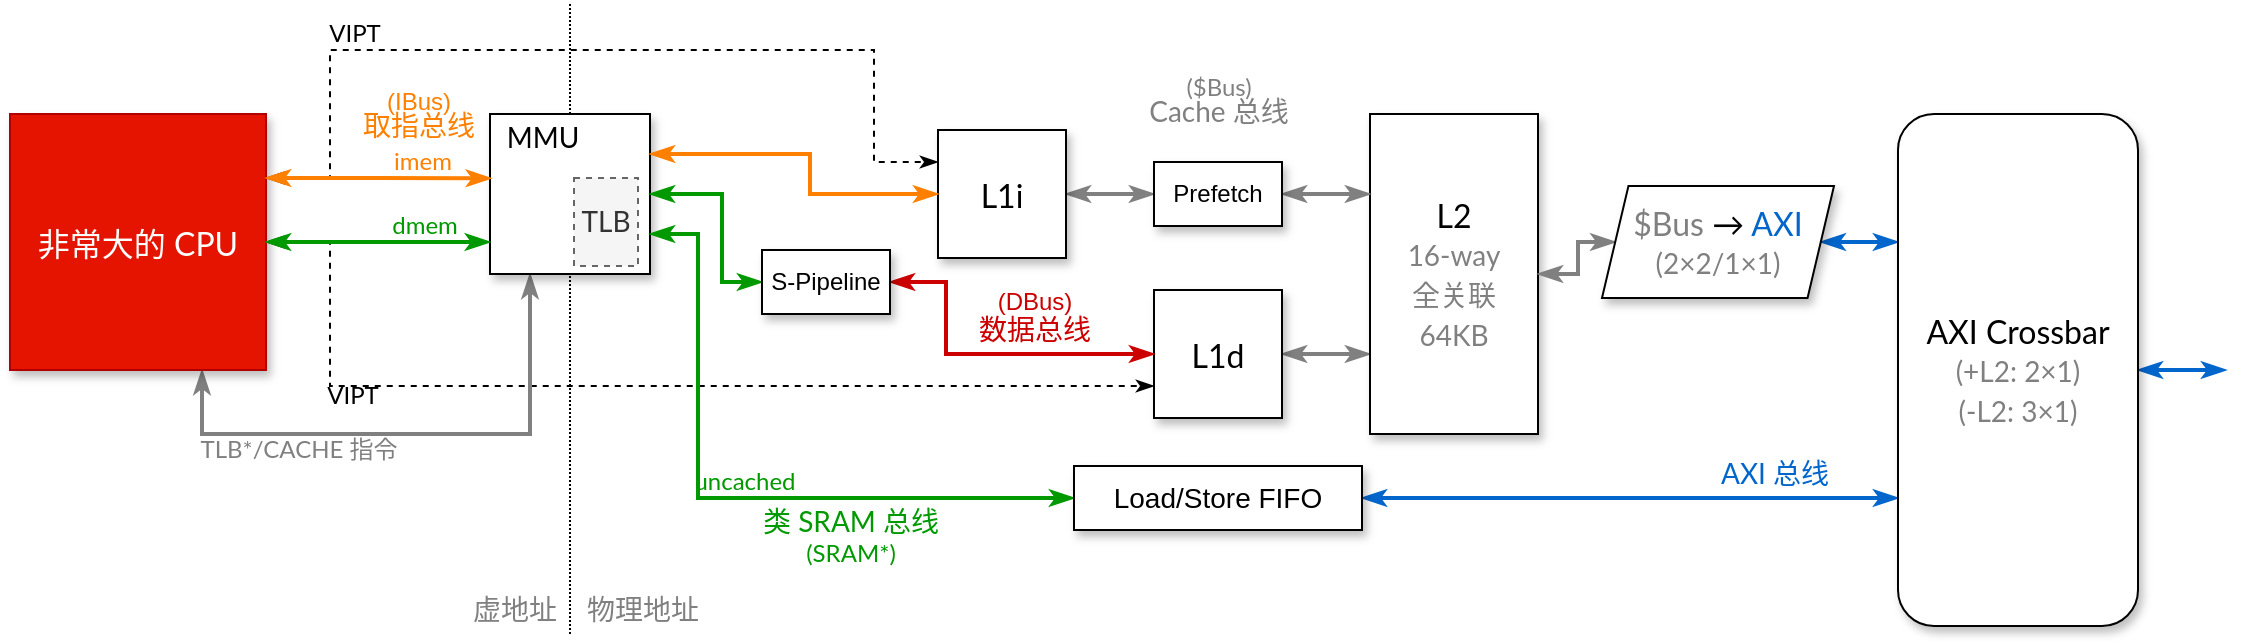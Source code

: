 <mxfile version="13.1.3">
    <diagram id="KAqjz7zcjYPBLz1x9ajG" name="Page-1">
        <mxGraphModel dx="841" dy="639" grid="1" gridSize="4" guides="1" tooltips="1" connect="1" arrows="1" fold="1" page="1" pageScale="1" pageWidth="850" pageHeight="1100" math="0" shadow="0">
            <root>
                <mxCell id="0"/>
                <mxCell id="1" parent="0"/>
                <mxCell id="pgW4turYCSJJqPB_iv1n-37" value="" style="endArrow=none;html=1;strokeWidth=1;fontFamily=Lato;fontSize=12;fontColor=#CC0000;dashed=1;dashPattern=1 1;" parent="1" edge="1">
                    <mxGeometry width="50" height="50" relative="1" as="geometry">
                        <mxPoint x="440" y="612" as="sourcePoint"/>
                        <mxPoint x="440" y="296" as="targetPoint"/>
                    </mxGeometry>
                </mxCell>
                <mxCell id="pgW4turYCSJJqPB_iv1n-16" style="edgeStyle=orthogonalEdgeStyle;rounded=0;orthogonalLoop=1;jettySize=auto;html=1;exitX=1;exitY=0.25;exitDx=0;exitDy=0;entryX=0;entryY=0.25;entryDx=0;entryDy=0;startArrow=classicThin;startFill=1;endArrow=classicThin;endFill=1;fontFamily=Lato;fontSize=12;fontColor=#000000;dashed=1;strokeColor=#000000;" parent="1" source="pgW4turYCSJJqPB_iv1n-1" target="pgW4turYCSJJqPB_iv1n-10" edge="1">
                    <mxGeometry relative="1" as="geometry">
                        <Array as="points">
                            <mxPoint x="320" y="384"/>
                            <mxPoint x="320" y="320"/>
                            <mxPoint x="592" y="320"/>
                            <mxPoint x="592" y="376"/>
                        </Array>
                    </mxGeometry>
                </mxCell>
                <mxCell id="pgW4turYCSJJqPB_iv1n-17" value="VIPT" style="edgeLabel;html=1;align=center;verticalAlign=middle;resizable=0;points=[];fontSize=12;fontFamily=Lato;labelBackgroundColor=none;fontColor=#000000;" parent="pgW4turYCSJJqPB_iv1n-16" vertex="1" connectable="0">
                    <mxGeometry x="-0.079" y="2" relative="1" as="geometry">
                        <mxPoint x="-102.0" y="-6" as="offset"/>
                    </mxGeometry>
                </mxCell>
                <mxCell id="pgW4turYCSJJqPB_iv1n-18" style="edgeStyle=orthogonalEdgeStyle;rounded=0;orthogonalLoop=1;jettySize=auto;html=1;exitX=1;exitY=0.5;exitDx=0;exitDy=0;entryX=0;entryY=0.75;entryDx=0;entryDy=0;dashed=1;startArrow=classicThin;startFill=1;endArrow=classicThin;endFill=1;fontFamily=Lato;fontSize=12;fontColor=#000000;strokeColor=#000000;" parent="1" source="pgW4turYCSJJqPB_iv1n-1" target="pgW4turYCSJJqPB_iv1n-11" edge="1">
                    <mxGeometry relative="1" as="geometry">
                        <Array as="points">
                            <mxPoint x="320" y="416"/>
                            <mxPoint x="320" y="488"/>
                        </Array>
                    </mxGeometry>
                </mxCell>
                <mxCell id="pgW4turYCSJJqPB_iv1n-20" value="VIPT" style="edgeLabel;html=1;align=center;verticalAlign=middle;resizable=0;points=[];fontSize=12;fontFamily=Lato;labelBackgroundColor=none;fontColor=#000000;" parent="pgW4turYCSJJqPB_iv1n-18" vertex="1" connectable="0">
                    <mxGeometry x="-0.571" relative="1" as="geometry">
                        <mxPoint x="4.0" y="5.0" as="offset"/>
                    </mxGeometry>
                </mxCell>
                <mxCell id="pgW4turYCSJJqPB_iv1n-42" style="edgeStyle=orthogonalEdgeStyle;rounded=0;orthogonalLoop=1;jettySize=auto;html=1;exitX=0.75;exitY=1;exitDx=0;exitDy=0;entryX=0.25;entryY=1;entryDx=0;entryDy=0;startArrow=classicThin;startFill=1;endArrow=classicThin;endFill=1;strokeWidth=2;fontFamily=Lato;fontSize=12;fontColor=#009900;strokeColor=#808080;" parent="1" source="pgW4turYCSJJqPB_iv1n-1" target="pgW4turYCSJJqPB_iv1n-2" edge="1">
                    <mxGeometry relative="1" as="geometry">
                        <Array as="points">
                            <mxPoint x="256" y="512"/>
                            <mxPoint x="420" y="512"/>
                        </Array>
                    </mxGeometry>
                </mxCell>
                <mxCell id="pgW4turYCSJJqPB_iv1n-43" value="TLB*/CACHE 指令" style="edgeLabel;html=1;align=center;verticalAlign=middle;resizable=0;points=[];fontSize=12;fontFamily=Lato;labelBackgroundColor=none;fontColor=#808080;" parent="pgW4turYCSJJqPB_iv1n-42" vertex="1" connectable="0">
                    <mxGeometry x="0.184" y="-2" relative="1" as="geometry">
                        <mxPoint x="-83.6" y="6" as="offset"/>
                    </mxGeometry>
                </mxCell>
                <mxCell id="pgW4turYCSJJqPB_iv1n-1" value="非常大的 CPU" style="rounded=0;whiteSpace=wrap;html=1;fontSize=16;fontFamily=Lato;shadow=1;fillColor=#e51400;strokeColor=#B20000;fontColor=#ffffff;" parent="1" vertex="1">
                    <mxGeometry x="160" y="352" width="128" height="128" as="geometry"/>
                </mxCell>
                <mxCell id="pgW4turYCSJJqPB_iv1n-2" value="" style="whiteSpace=wrap;html=1;aspect=fixed;fontFamily=Lato;fontSize=16;shadow=1;" parent="1" vertex="1">
                    <mxGeometry x="400" y="352" width="80" height="80" as="geometry"/>
                </mxCell>
                <mxCell id="pgW4turYCSJJqPB_iv1n-7" value="类 SRAM 总线" style="text;html=1;align=center;verticalAlign=middle;resizable=0;points=[];autosize=1;fontSize=14;fontFamily=Lato;labelBackgroundColor=none;fontColor=#009900;" parent="1" vertex="1">
                    <mxGeometry x="528" y="544" width="104" height="24" as="geometry"/>
                </mxCell>
                <mxCell id="pgW4turYCSJJqPB_iv1n-25" style="edgeStyle=orthogonalEdgeStyle;rounded=0;orthogonalLoop=1;jettySize=auto;html=1;exitX=1;exitY=0.5;exitDx=0;exitDy=0;entryX=0;entryY=0.5;entryDx=0;entryDy=0;startArrow=classicThin;startFill=1;endArrow=classicThin;endFill=1;strokeWidth=2;fontFamily=Lato;fontSize=12;fontColor=none;strokeColor=#808080;" parent="1" source="pgW4turYCSJJqPB_iv1n-10" target="10" edge="1">
                    <mxGeometry relative="1" as="geometry"/>
                </mxCell>
                <mxCell id="pgW4turYCSJJqPB_iv1n-10" value="L1i" style="rounded=0;whiteSpace=wrap;html=1;labelBackgroundColor=none;fontFamily=Lato;fontSize=16;fontColor=#000000;shadow=1;" parent="1" vertex="1">
                    <mxGeometry x="624" y="360" width="64" height="64" as="geometry"/>
                </mxCell>
                <mxCell id="pgW4turYCSJJqPB_iv1n-26" style="edgeStyle=orthogonalEdgeStyle;rounded=0;orthogonalLoop=1;jettySize=auto;html=1;exitX=1;exitY=0.5;exitDx=0;exitDy=0;entryX=0;entryY=0.75;entryDx=0;entryDy=0;startArrow=classicThin;startFill=1;endArrow=classicThin;endFill=1;strokeWidth=2;fontFamily=Lato;fontSize=12;fontColor=none;strokeColor=#808080;" parent="1" source="pgW4turYCSJJqPB_iv1n-11" target="pgW4turYCSJJqPB_iv1n-24" edge="1">
                    <mxGeometry relative="1" as="geometry"/>
                </mxCell>
                <mxCell id="pgW4turYCSJJqPB_iv1n-11" value="L1d" style="rounded=0;whiteSpace=wrap;html=1;labelBackgroundColor=none;fontFamily=Lato;fontSize=16;fontColor=#000000;shadow=1;" parent="1" vertex="1">
                    <mxGeometry x="732" y="440" width="64" height="64" as="geometry"/>
                </mxCell>
                <mxCell id="pgW4turYCSJJqPB_iv1n-32" style="edgeStyle=orthogonalEdgeStyle;rounded=0;orthogonalLoop=1;jettySize=auto;html=1;exitX=1;exitY=0.5;exitDx=0;exitDy=0;entryX=0;entryY=0.75;entryDx=0;entryDy=0;startArrow=classicThin;startFill=1;endArrow=classicThin;endFill=1;strokeWidth=2;fontFamily=Lato;fontSize=16;fontColor=#000000;strokeColor=#0066CC;" parent="1" source="14" target="pgW4turYCSJJqPB_iv1n-31" edge="1">
                    <mxGeometry relative="1" as="geometry"/>
                </mxCell>
                <mxCell id="pgW4turYCSJJqPB_iv1n-12" style="edgeStyle=orthogonalEdgeStyle;rounded=0;orthogonalLoop=1;jettySize=auto;html=1;exitX=1;exitY=0.25;exitDx=0;exitDy=0;entryX=0;entryY=0.5;entryDx=0;entryDy=0;startArrow=classicThin;startFill=1;endArrow=classicThin;endFill=1;fontFamily=Lato;fontSize=12;fontColor=#000000;strokeColor=#FF8000;strokeWidth=2;" parent="1" source="pgW4turYCSJJqPB_iv1n-2" target="pgW4turYCSJJqPB_iv1n-10" edge="1">
                    <mxGeometry relative="1" as="geometry">
                        <Array as="points">
                            <mxPoint x="560" y="372"/>
                            <mxPoint x="560" y="392"/>
                        </Array>
                    </mxGeometry>
                </mxCell>
                <mxCell id="pgW4turYCSJJqPB_iv1n-13" style="edgeStyle=orthogonalEdgeStyle;rounded=0;orthogonalLoop=1;jettySize=auto;html=1;exitX=1;exitY=0.5;exitDx=0;exitDy=0;entryX=0;entryY=0.5;entryDx=0;entryDy=0;startArrow=classicThin;startFill=1;endArrow=classicThin;endFill=1;fontFamily=Lato;fontSize=12;fontColor=#000000;strokeColor=#009900;strokeWidth=2;" parent="1" source="pgW4turYCSJJqPB_iv1n-2" target="8" edge="1">
                    <mxGeometry relative="1" as="geometry">
                        <Array as="points">
                            <mxPoint x="516" y="392"/>
                            <mxPoint x="516" y="436"/>
                        </Array>
                    </mxGeometry>
                </mxCell>
                <mxCell id="pgW4turYCSJJqPB_iv1n-15" style="edgeStyle=orthogonalEdgeStyle;rounded=0;orthogonalLoop=1;jettySize=auto;html=1;exitX=1;exitY=0.75;exitDx=0;exitDy=0;entryX=0;entryY=0.5;entryDx=0;entryDy=0;startArrow=classicThin;startFill=1;endArrow=classicThin;endFill=1;fontFamily=Lato;fontSize=12;fontColor=#000000;strokeColor=#009900;strokeWidth=2;" parent="1" source="pgW4turYCSJJqPB_iv1n-2" target="14" edge="1">
                    <mxGeometry relative="1" as="geometry">
                        <Array as="points">
                            <mxPoint x="504" y="412"/>
                            <mxPoint x="504" y="544"/>
                            <mxPoint x="664" y="544"/>
                        </Array>
                    </mxGeometry>
                </mxCell>
                <mxCell id="pgW4turYCSJJqPB_iv1n-35" value="uncached" style="edgeLabel;html=1;align=center;verticalAlign=middle;resizable=0;points=[];fontSize=12;fontFamily=Lato;fontColor=#009900;labelBackgroundColor=none;" parent="pgW4turYCSJJqPB_iv1n-15" vertex="1" connectable="0">
                    <mxGeometry x="0.587" relative="1" as="geometry">
                        <mxPoint x="-94" y="-8" as="offset"/>
                    </mxGeometry>
                </mxCell>
                <mxCell id="pgW4turYCSJJqPB_iv1n-4" style="edgeStyle=orthogonalEdgeStyle;rounded=0;orthogonalLoop=1;jettySize=auto;html=1;exitX=1;exitY=0.25;exitDx=0;exitDy=0;entryX=0.005;entryY=0.402;entryDx=0;entryDy=0;entryPerimeter=0;fontFamily=Lato;fontSize=16;endArrow=classicThin;endFill=1;startArrow=classicThin;startFill=1;strokeColor=#FF8000;strokeWidth=2;" parent="1" source="pgW4turYCSJJqPB_iv1n-1" target="pgW4turYCSJJqPB_iv1n-2" edge="1">
                    <mxGeometry relative="1" as="geometry">
                        <Array as="points">
                            <mxPoint x="344" y="384"/>
                        </Array>
                    </mxGeometry>
                </mxCell>
                <mxCell id="pgW4turYCSJJqPB_iv1n-8" value="imem" style="edgeLabel;html=1;align=center;verticalAlign=middle;resizable=0;points=[];fontSize=12;fontFamily=Lato;labelBackgroundColor=none;fontColor=#FF8000;" parent="pgW4turYCSJJqPB_iv1n-4" vertex="1" connectable="0">
                    <mxGeometry x="0.392" relative="1" as="geometry">
                        <mxPoint y="-8.06" as="offset"/>
                    </mxGeometry>
                </mxCell>
                <mxCell id="pgW4turYCSJJqPB_iv1n-5" style="edgeStyle=orthogonalEdgeStyle;rounded=0;orthogonalLoop=1;jettySize=auto;html=1;exitX=1;exitY=0.5;exitDx=0;exitDy=0;entryX=-0.001;entryY=0.8;entryDx=0;entryDy=0;endArrow=classicThin;endFill=1;fontFamily=Lato;fontSize=16;entryPerimeter=0;startArrow=classicThin;startFill=1;strokeColor=#009900;strokeWidth=2;" parent="1" source="pgW4turYCSJJqPB_iv1n-1" target="pgW4turYCSJJqPB_iv1n-2" edge="1">
                    <mxGeometry relative="1" as="geometry"/>
                </mxCell>
                <mxCell id="pgW4turYCSJJqPB_iv1n-9" value="dmem" style="edgeLabel;html=1;align=center;verticalAlign=middle;resizable=0;points=[];fontSize=12;fontFamily=Lato;labelBackgroundColor=none;fontColor=#009900;" parent="pgW4turYCSJJqPB_iv1n-5" vertex="1" connectable="0">
                    <mxGeometry x="0.405" y="1" relative="1" as="geometry">
                        <mxPoint y="-7" as="offset"/>
                    </mxGeometry>
                </mxCell>
                <mxCell id="pgW4turYCSJJqPB_iv1n-24" value="L2&lt;br&gt;&lt;font style=&quot;font-size: 14px&quot; color=&quot;#808080&quot;&gt;16-way&lt;br&gt;全关联&lt;br&gt;64KB&lt;/font&gt;" style="rounded=0;whiteSpace=wrap;html=1;labelBackgroundColor=none;fontFamily=Lato;fontSize=16;shadow=1;" parent="1" vertex="1">
                    <mxGeometry x="840" y="352" width="84" height="160" as="geometry"/>
                </mxCell>
                <mxCell id="pgW4turYCSJJqPB_iv1n-27" value="Cache 总线" style="text;html=1;align=center;verticalAlign=middle;resizable=0;points=[];autosize=1;fontSize=14;fontFamily=Lato;labelBackgroundColor=none;fontColor=#808080;" parent="1" vertex="1">
                    <mxGeometry x="722" y="339" width="84" height="24" as="geometry"/>
                </mxCell>
                <mxCell id="pgW4turYCSJJqPB_iv1n-33" style="edgeStyle=orthogonalEdgeStyle;rounded=0;orthogonalLoop=1;jettySize=auto;html=1;exitX=1;exitY=0.5;exitDx=0;exitDy=0;entryX=0;entryY=0.25;entryDx=0;entryDy=0;startArrow=classicThin;startFill=1;endArrow=classicThin;endFill=1;strokeColor=#0066CC;strokeWidth=2;fontFamily=Lato;fontSize=16;fontColor=#000000;" parent="1" source="pgW4turYCSJJqPB_iv1n-47" target="pgW4turYCSJJqPB_iv1n-31" edge="1">
                    <mxGeometry relative="1" as="geometry">
                        <mxPoint x="996.0" y="432.0" as="sourcePoint"/>
                    </mxGeometry>
                </mxCell>
                <mxCell id="pgW4turYCSJJqPB_iv1n-40" style="edgeStyle=orthogonalEdgeStyle;rounded=0;orthogonalLoop=1;jettySize=auto;html=1;exitX=1;exitY=0.5;exitDx=0;exitDy=0;startArrow=classicThin;startFill=1;endArrow=classicThin;endFill=1;strokeWidth=2;fontFamily=Lato;fontSize=12;fontColor=#000000;strokeColor=#0066CC;" parent="1" source="pgW4turYCSJJqPB_iv1n-31" edge="1">
                    <mxGeometry relative="1" as="geometry">
                        <mxPoint x="1268" y="480" as="targetPoint"/>
                    </mxGeometry>
                </mxCell>
                <mxCell id="pgW4turYCSJJqPB_iv1n-31" value="AXI Crossbar&lt;br&gt;&lt;font style=&quot;font-size: 14px&quot; color=&quot;#808080&quot;&gt;(+L2: 2×1)&lt;br&gt;(-L2: 3×1)&lt;/font&gt;" style="rounded=1;whiteSpace=wrap;html=1;labelBackgroundColor=none;strokeColor=#000000;fontFamily=Lato;fontSize=16;shadow=1;" parent="1" vertex="1">
                    <mxGeometry x="1104" y="352" width="120" height="256" as="geometry"/>
                </mxCell>
                <mxCell id="pgW4turYCSJJqPB_iv1n-34" value="AXI 总线" style="text;html=1;align=center;verticalAlign=middle;resizable=0;points=[];autosize=1;fontSize=14;fontFamily=Lato;fontColor=#0066CC;" parent="1" vertex="1">
                    <mxGeometry x="1008" y="520" width="68" height="24" as="geometry"/>
                </mxCell>
                <mxCell id="pgW4turYCSJJqPB_iv1n-38" value="虚地址" style="text;html=1;align=center;verticalAlign=middle;resizable=0;points=[];autosize=1;fontSize=14;fontFamily=Lato;fontColor=#808080;" parent="1" vertex="1">
                    <mxGeometry x="384" y="588" width="56" height="24" as="geometry"/>
                </mxCell>
                <mxCell id="pgW4turYCSJJqPB_iv1n-39" value="物理地址" style="text;html=1;align=center;verticalAlign=middle;resizable=0;points=[];autosize=1;fontSize=14;fontFamily=Lato;fontColor=#808080;" parent="1" vertex="1">
                    <mxGeometry x="440" y="588" width="72" height="24" as="geometry"/>
                </mxCell>
                <mxCell id="pgW4turYCSJJqPB_iv1n-41" value="(SRAM*)" style="text;html=1;align=center;verticalAlign=middle;resizable=0;points=[];autosize=1;fontSize=12;fontFamily=Lato;fontColor=#009900;" parent="1" vertex="1">
                    <mxGeometry x="550" y="562" width="60" height="20" as="geometry"/>
                </mxCell>
                <mxCell id="pgW4turYCSJJqPB_iv1n-44" value="TLB" style="rounded=0;whiteSpace=wrap;html=1;shadow=0;labelBackgroundColor=none;strokeColor=#666666;fontFamily=Lato;fontSize=14;fontColor=#333333;fillColor=#f5f5f5;dashed=1;" parent="1" vertex="1">
                    <mxGeometry x="442" y="384" width="32" height="44" as="geometry"/>
                </mxCell>
                <mxCell id="pgW4turYCSJJqPB_iv1n-45" value="MMU" style="text;html=1;align=center;verticalAlign=middle;resizable=0;points=[];autosize=1;fontSize=14;fontFamily=Lato;" parent="1" vertex="1">
                    <mxGeometry x="400" y="352" width="52" height="24" as="geometry"/>
                </mxCell>
                <mxCell id="pgW4turYCSJJqPB_iv1n-48" style="edgeStyle=orthogonalEdgeStyle;rounded=0;orthogonalLoop=1;jettySize=auto;html=1;exitX=0;exitY=0.5;exitDx=0;exitDy=0;entryX=1;entryY=0.5;entryDx=0;entryDy=0;startArrow=classicThin;startFill=1;endArrow=classicThin;endFill=1;strokeColor=#808080;strokeWidth=2;fontFamily=Lato;fontSize=14;fontColor=#808080;" parent="1" source="pgW4turYCSJJqPB_iv1n-47" target="pgW4turYCSJJqPB_iv1n-24" edge="1">
                    <mxGeometry relative="1" as="geometry">
                        <Array as="points">
                            <mxPoint x="944" y="416"/>
                            <mxPoint x="944" y="432"/>
                        </Array>
                    </mxGeometry>
                </mxCell>
                <mxCell id="pgW4turYCSJJqPB_iv1n-47" value="&lt;font color=&quot;#808080&quot;&gt;$Bus&lt;/font&gt; → &lt;font color=&quot;#0066cc&quot;&gt;AXI&lt;/font&gt;&lt;br&gt;&lt;font style=&quot;font-size: 14px&quot; color=&quot;#808080&quot;&gt;(2×2/1×1)&lt;/font&gt;" style="shape=parallelogram;perimeter=parallelogramPerimeter;whiteSpace=wrap;html=1;labelBackgroundColor=none;fontFamily=Lato;fontSize=16;fontColor=#000000;size=0.114;shadow=1;" parent="1" vertex="1">
                    <mxGeometry x="956" y="388" width="116" height="56" as="geometry"/>
                </mxCell>
                <mxCell id="pgW4turYCSJJqPB_iv1n-49" value="($Bus)" style="text;html=1;align=center;verticalAlign=middle;resizable=0;points=[];autosize=1;fontSize=12;fontFamily=Lato;fontColor=#808080;" parent="1" vertex="1">
                    <mxGeometry x="740" y="329" width="48" height="20" as="geometry"/>
                </mxCell>
                <mxCell id="2" value="取指总线" style="text;html=1;align=center;verticalAlign=middle;resizable=0;points=[];autosize=1;fontSize=14;fontColor=#FF8000;" parent="1" vertex="1">
                    <mxGeometry x="328" y="346" width="72" height="24" as="geometry"/>
                </mxCell>
                <mxCell id="3" value="(IBus)" style="text;html=1;align=center;verticalAlign=middle;resizable=0;points=[];autosize=1;fontSize=12;fontColor=#FF8000;" parent="1" vertex="1">
                    <mxGeometry x="340" y="336" width="48" height="20" as="geometry"/>
                </mxCell>
                <mxCell id="6" value="数据总线" style="text;html=1;align=center;verticalAlign=middle;resizable=0;points=[];autosize=1;fontSize=14;fontColor=#CC0000;" parent="1" vertex="1">
                    <mxGeometry x="636" y="448" width="72" height="24" as="geometry"/>
                </mxCell>
                <mxCell id="7" value="(DBus)" style="text;html=1;align=center;verticalAlign=middle;resizable=0;points=[];autosize=1;fontSize=12;fontColor=#CC0000;" parent="1" vertex="1">
                    <mxGeometry x="646" y="436" width="52" height="20" as="geometry"/>
                </mxCell>
                <mxCell id="9" style="edgeStyle=orthogonalEdgeStyle;rounded=0;orthogonalLoop=1;jettySize=auto;html=1;exitX=1;exitY=0.5;exitDx=0;exitDy=0;entryX=0;entryY=0.5;entryDx=0;entryDy=0;strokeColor=#CC0000;fontSize=12;fontColor=#000000;strokeWidth=2;startArrow=classicThin;startFill=1;endArrow=classicThin;endFill=1;" parent="1" source="8" target="pgW4turYCSJJqPB_iv1n-11" edge="1">
                    <mxGeometry relative="1" as="geometry">
                        <Array as="points">
                            <mxPoint x="628" y="436"/>
                            <mxPoint x="628" y="472"/>
                        </Array>
                    </mxGeometry>
                </mxCell>
                <mxCell id="8" value="S-Pipeline" style="rounded=0;whiteSpace=wrap;html=1;shadow=1;fontSize=12;fontColor=#000000;rotation=0;" parent="1" vertex="1">
                    <mxGeometry x="536" y="420" width="64" height="32" as="geometry"/>
                </mxCell>
                <mxCell id="13" style="edgeStyle=orthogonalEdgeStyle;rounded=0;orthogonalLoop=1;jettySize=auto;html=1;exitX=1;exitY=0.5;exitDx=0;exitDy=0;entryX=0;entryY=0.25;entryDx=0;entryDy=0;startArrow=classicThin;startFill=1;endArrow=classicThin;endFill=1;strokeColor=#808080;strokeWidth=2;fontSize=12;fontColor=#000000;" parent="1" source="10" target="pgW4turYCSJJqPB_iv1n-24" edge="1">
                    <mxGeometry relative="1" as="geometry">
                        <Array as="points">
                            <mxPoint x="800" y="392"/>
                            <mxPoint x="800" y="392"/>
                        </Array>
                    </mxGeometry>
                </mxCell>
                <mxCell id="10" value="Prefetch" style="rounded=0;whiteSpace=wrap;html=1;shadow=1;fontSize=12;fontColor=#000000;rotation=0;" parent="1" vertex="1">
                    <mxGeometry x="732" y="376" width="64" height="32" as="geometry"/>
                </mxCell>
                <mxCell id="14" value="Load/Store FIFO" style="rounded=0;whiteSpace=wrap;html=1;shadow=1;fontSize=14;fontColor=#000000;rotation=0;" parent="1" vertex="1">
                    <mxGeometry x="692" y="528" width="144" height="32" as="geometry"/>
                </mxCell>
            </root>
        </mxGraphModel>
    </diagram>
</mxfile>